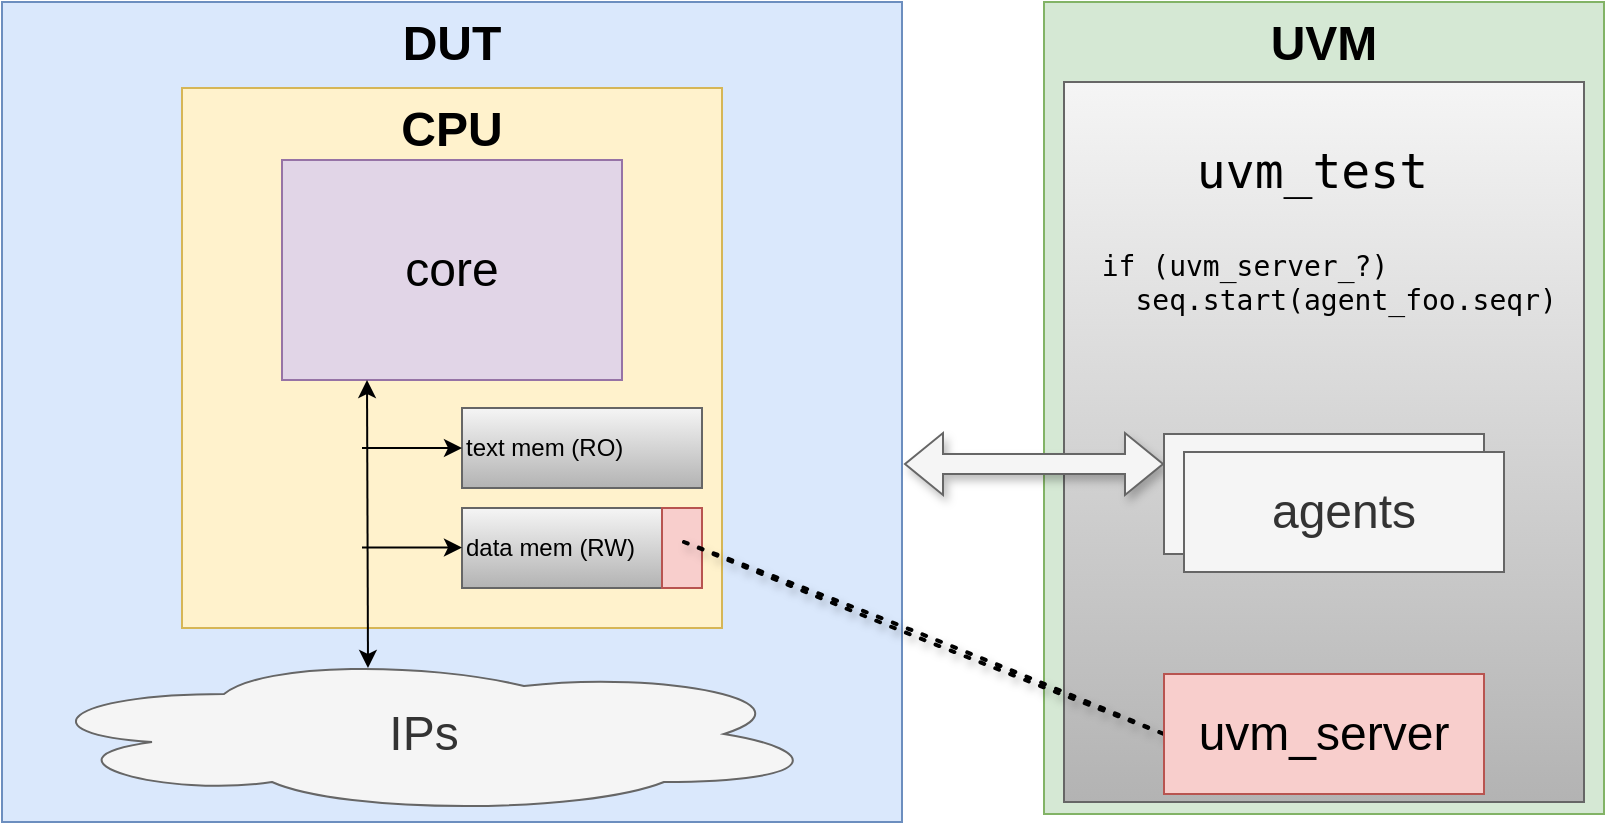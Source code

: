 <mxfile version="18.1.2" type="device"><diagram id="swXmEXzwKtdH5Lj2GNKR" name="Page-1"><mxGraphModel dx="1038" dy="543" grid="1" gridSize="10" guides="1" tooltips="1" connect="1" arrows="1" fold="1" page="1" pageScale="1" pageWidth="850" pageHeight="1100" math="0" shadow="0"><root><mxCell id="0"/><mxCell id="1" parent="0"/><mxCell id="btUI07IQhWh_kZLiEVAl-24" value="&lt;b&gt;UVM&lt;/b&gt;" style="rounded=0;whiteSpace=wrap;html=1;fontSize=24;fillColor=#d5e8d4;verticalAlign=top;strokeColor=#82b366;" parent="1" vertex="1"><mxGeometry x="560" y="40" width="280" height="406" as="geometry"/></mxCell><mxCell id="btUI07IQhWh_kZLiEVAl-34" value="&lt;pre style=&quot;text-align: center;&quot;&gt;&lt;font style=&quot;font-size: 24px;&quot;&gt;uvm_test&lt;/font&gt;&lt;/pre&gt;&lt;pre style=&quot;font-size: 14px;&quot;&gt;&lt;font style=&quot;font-size: 14px;&quot;&gt;  if (uvm_server_?)&lt;br&gt;&lt;/font&gt;&lt;font style=&quot;font-size: 14px;&quot;&gt;    seq.start(agent_foo.seqr)&lt;/font&gt;&lt;br&gt;&lt;/pre&gt;" style="rounded=0;whiteSpace=wrap;html=1;fontSize=24;align=left;verticalAlign=top;fillColor=#f5f5f5;strokeColor=#666666;gradientColor=#b3b3b3;" parent="1" vertex="1"><mxGeometry x="570" y="80" width="260" height="360" as="geometry"/></mxCell><mxCell id="btUI07IQhWh_kZLiEVAl-22" value="&lt;b&gt;&lt;font style=&quot;font-size: 24px;&quot;&gt;DUT&lt;/font&gt;&lt;/b&gt;" style="rounded=0;whiteSpace=wrap;html=1;fontSize=12;fillColor=#dae8fc;strokeColor=#6c8ebf;verticalAlign=top;" parent="1" vertex="1"><mxGeometry x="39" y="40" width="450" height="410" as="geometry"/></mxCell><mxCell id="btUI07IQhWh_kZLiEVAl-1" value="&lt;b&gt;&lt;font style=&quot;font-size: 24px;&quot;&gt;CPU&lt;/font&gt;&lt;/b&gt;" style="whiteSpace=wrap;html=1;aspect=fixed;fillColor=#fff2cc;strokeColor=#d6b656;verticalAlign=top;" parent="1" vertex="1"><mxGeometry x="129" y="83" width="270" height="270" as="geometry"/></mxCell><mxCell id="btUI07IQhWh_kZLiEVAl-2" value="data mem (RW)" style="rounded=0;whiteSpace=wrap;html=1;align=left;fillColor=#f5f5f5;gradientColor=#b3b3b3;strokeColor=#666666;" parent="1" vertex="1"><mxGeometry x="269" y="293" width="120" height="40" as="geometry"/></mxCell><mxCell id="btUI07IQhWh_kZLiEVAl-3" value="text mem (RO)" style="rounded=0;whiteSpace=wrap;html=1;align=left;fillColor=#f5f5f5;strokeColor=#666666;gradientColor=#b3b3b3;" parent="1" vertex="1"><mxGeometry x="269" y="243" width="120" height="40" as="geometry"/></mxCell><mxCell id="btUI07IQhWh_kZLiEVAl-8" value="" style="rounded=0;whiteSpace=wrap;html=1;fillColor=#f8cecc;strokeColor=#b85450;" parent="1" vertex="1"><mxGeometry x="369" y="293" width="20" height="40" as="geometry"/></mxCell><mxCell id="btUI07IQhWh_kZLiEVAl-9" value="core" style="rounded=0;whiteSpace=wrap;html=1;fontSize=24;fillColor=#e1d5e7;strokeColor=#9673a6;" parent="1" vertex="1"><mxGeometry x="179" y="119" width="170" height="110" as="geometry"/></mxCell><mxCell id="btUI07IQhWh_kZLiEVAl-16" value="" style="endArrow=classic;startArrow=classic;html=1;rounded=0;fontSize=24;entryX=0.25;entryY=1;entryDx=0;entryDy=0;" parent="1" target="btUI07IQhWh_kZLiEVAl-9" edge="1"><mxGeometry width="50" height="50" relative="1" as="geometry"><mxPoint x="222" y="373" as="sourcePoint"/><mxPoint x="219" y="273" as="targetPoint"/></mxGeometry></mxCell><mxCell id="btUI07IQhWh_kZLiEVAl-19" value="" style="endArrow=classic;html=1;rounded=0;fontSize=24;" parent="1" edge="1"><mxGeometry width="50" height="50" relative="1" as="geometry"><mxPoint x="219" y="263" as="sourcePoint"/><mxPoint x="269" y="263" as="targetPoint"/></mxGeometry></mxCell><mxCell id="btUI07IQhWh_kZLiEVAl-20" value="" style="endArrow=classic;html=1;rounded=0;fontSize=24;" parent="1" edge="1"><mxGeometry width="50" height="50" relative="1" as="geometry"><mxPoint x="219" y="312.76" as="sourcePoint"/><mxPoint x="269" y="312.76" as="targetPoint"/></mxGeometry></mxCell><mxCell id="btUI07IQhWh_kZLiEVAl-23" value="IPs" style="ellipse;shape=cloud;whiteSpace=wrap;html=1;fontSize=24;fillColor=#f5f5f5;strokeColor=#666666;fontColor=#333333;" parent="1" vertex="1"><mxGeometry x="50" y="366" width="400" height="80" as="geometry"/></mxCell><mxCell id="btUI07IQhWh_kZLiEVAl-26" value="" style="endArrow=none;dashed=1;html=1;dashPattern=1 3;strokeWidth=2;fontSize=24;entryX=0;entryY=0.5;entryDx=0;entryDy=0;rounded=0;sketch=1;shadow=1;" parent="1" target="btUI07IQhWh_kZLiEVAl-25" edge="1"><mxGeometry width="50" height="50" relative="1" as="geometry"><mxPoint x="380" y="310" as="sourcePoint"/><mxPoint x="439" y="260" as="targetPoint"/></mxGeometry></mxCell><mxCell id="btUI07IQhWh_kZLiEVAl-29" value="" style="shape=flexArrow;endArrow=classic;startArrow=classic;html=1;rounded=0;shadow=1;sketch=0;fontSize=24;fillColor=#f5f5f5;strokeColor=#666666;" parent="1" edge="1"><mxGeometry width="100" height="100" relative="1" as="geometry"><mxPoint x="490" y="271" as="sourcePoint"/><mxPoint x="620" y="271" as="targetPoint"/></mxGeometry></mxCell><mxCell id="btUI07IQhWh_kZLiEVAl-25" value="uvm_server" style="rounded=0;whiteSpace=wrap;html=1;fontSize=24;fillColor=#f8cecc;strokeColor=#b85450;" parent="1" vertex="1"><mxGeometry x="620" y="376" width="160" height="60" as="geometry"/></mxCell><mxCell id="btUI07IQhWh_kZLiEVAl-27" value="uvm_server" style="rounded=0;whiteSpace=wrap;html=1;fontSize=24;fillColor=#f5f5f5;strokeColor=#666666;fontColor=#333333;" parent="1" vertex="1"><mxGeometry x="620" y="256" width="160" height="60" as="geometry"/></mxCell><mxCell id="btUI07IQhWh_kZLiEVAl-28" value="agents" style="rounded=0;whiteSpace=wrap;html=1;fontSize=24;fillColor=#f5f5f5;strokeColor=#666666;fontColor=#333333;" parent="1" vertex="1"><mxGeometry x="630" y="265" width="160" height="60" as="geometry"/></mxCell></root></mxGraphModel></diagram></mxfile>